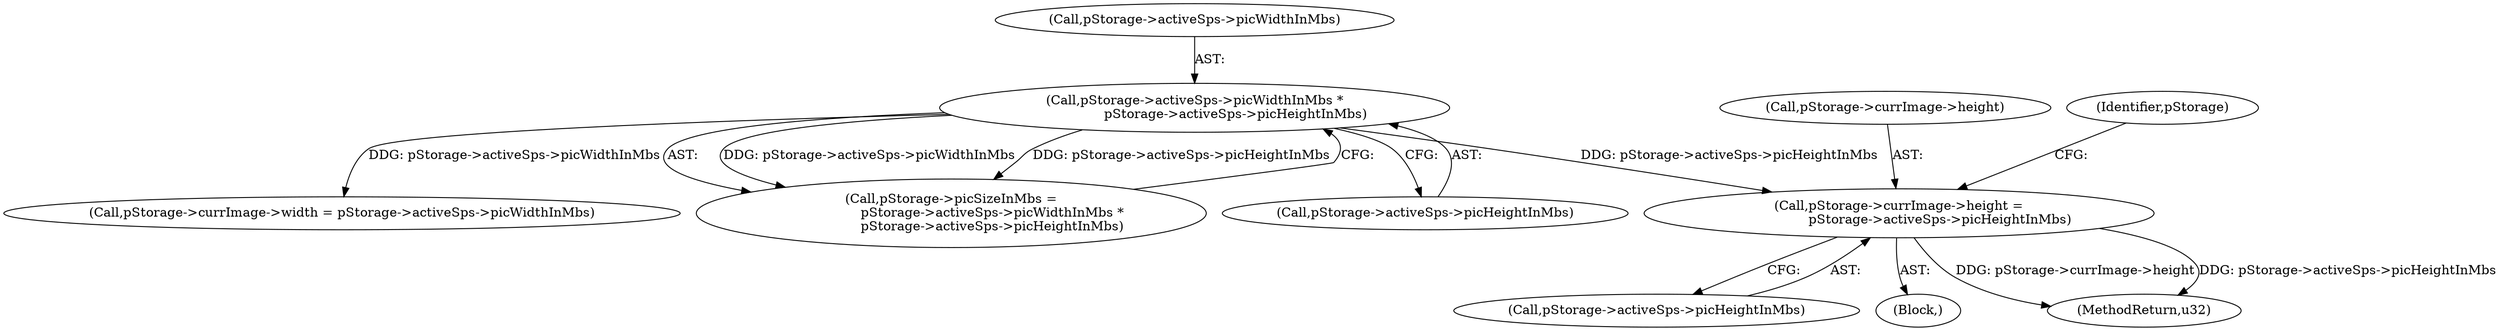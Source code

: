 digraph "0_Android_60547808ca4e9cfac50028c00c58a6ceb2319301@pointer" {
"1000493" [label="(Call,pStorage->currImage->height =\n                    pStorage->activeSps->picHeightInMbs)"];
"1000471" [label="(Call,pStorage->activeSps->picWidthInMbs *\n                    pStorage->activeSps->picHeightInMbs)"];
"1000472" [label="(Call,pStorage->activeSps->picWidthInMbs)"];
"1000494" [label="(Call,pStorage->currImage->height)"];
"1000482" [label="(Call,pStorage->currImage->width = pStorage->activeSps->picWidthInMbs)"];
"1000467" [label="(Call,pStorage->picSizeInMbs =\n                    pStorage->activeSps->picWidthInMbs *\n                    pStorage->activeSps->picHeightInMbs)"];
"1000506" [label="(Identifier,pStorage)"];
"1000499" [label="(Call,pStorage->activeSps->picHeightInMbs)"];
"1000432" [label="(Block,)"];
"1000477" [label="(Call,pStorage->activeSps->picHeightInMbs)"];
"1000493" [label="(Call,pStorage->currImage->height =\n                    pStorage->activeSps->picHeightInMbs)"];
"1000471" [label="(Call,pStorage->activeSps->picWidthInMbs *\n                    pStorage->activeSps->picHeightInMbs)"];
"1000533" [label="(MethodReturn,u32)"];
"1000493" -> "1000432"  [label="AST: "];
"1000493" -> "1000499"  [label="CFG: "];
"1000494" -> "1000493"  [label="AST: "];
"1000499" -> "1000493"  [label="AST: "];
"1000506" -> "1000493"  [label="CFG: "];
"1000493" -> "1000533"  [label="DDG: pStorage->currImage->height"];
"1000493" -> "1000533"  [label="DDG: pStorage->activeSps->picHeightInMbs"];
"1000471" -> "1000493"  [label="DDG: pStorage->activeSps->picHeightInMbs"];
"1000471" -> "1000467"  [label="AST: "];
"1000471" -> "1000477"  [label="CFG: "];
"1000472" -> "1000471"  [label="AST: "];
"1000477" -> "1000471"  [label="AST: "];
"1000467" -> "1000471"  [label="CFG: "];
"1000471" -> "1000467"  [label="DDG: pStorage->activeSps->picWidthInMbs"];
"1000471" -> "1000467"  [label="DDG: pStorage->activeSps->picHeightInMbs"];
"1000471" -> "1000482"  [label="DDG: pStorage->activeSps->picWidthInMbs"];
}
